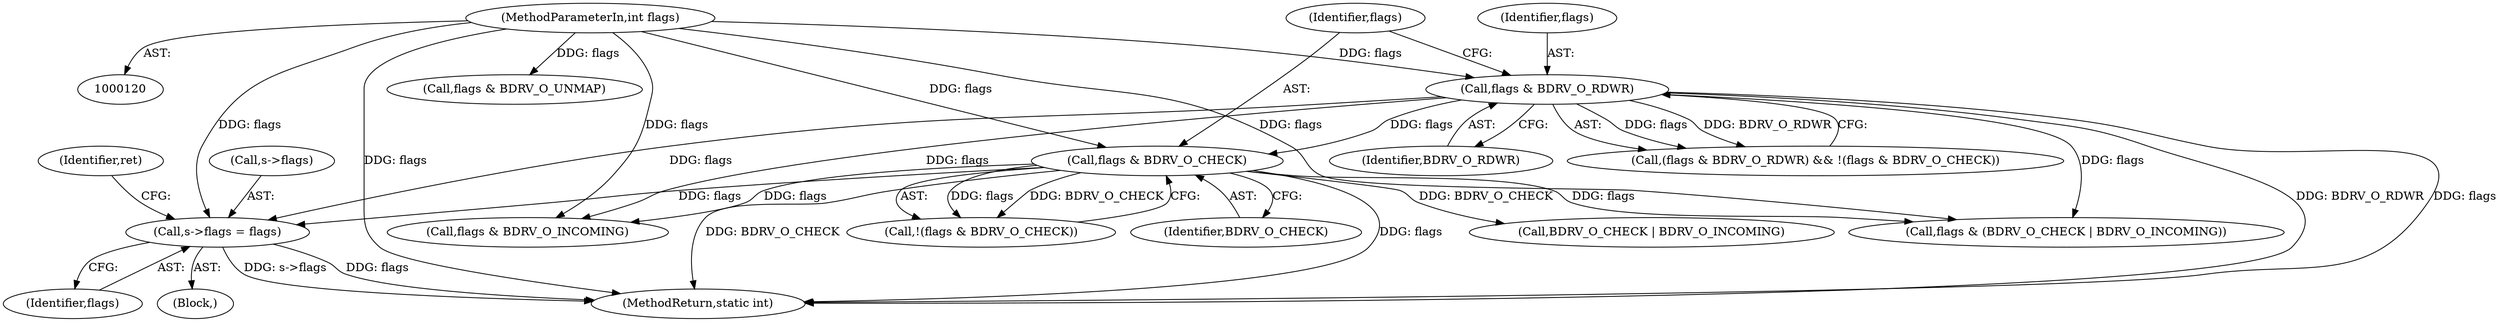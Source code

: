 digraph "0_qemu_6a83f8b5bec6f59e56cc49bd49e4c3f8f805d56f_0@pointer" {
"1001011" [label="(Call,s->flags = flags)"];
"1000580" [label="(Call,flags & BDRV_O_RDWR)"];
"1000123" [label="(MethodParameterIn,int flags)"];
"1000584" [label="(Call,flags & BDRV_O_CHECK)"];
"1000583" [label="(Call,!(flags & BDRV_O_CHECK))"];
"1000584" [label="(Call,flags & BDRV_O_CHECK)"];
"1000580" [label="(Call,flags & BDRV_O_RDWR)"];
"1001017" [label="(Identifier,ret)"];
"1000586" [label="(Identifier,BDRV_O_CHECK)"];
"1001293" [label="(Call,flags & BDRV_O_UNMAP)"];
"1001015" [label="(Identifier,flags)"];
"1001161" [label="(Call,flags & BDRV_O_INCOMING)"];
"1001482" [label="(MethodReturn,static int)"];
"1000125" [label="(Block,)"];
"1000582" [label="(Identifier,BDRV_O_RDWR)"];
"1000123" [label="(MethodParameterIn,int flags)"];
"1000579" [label="(Call,(flags & BDRV_O_RDWR) && !(flags & BDRV_O_CHECK))"];
"1001011" [label="(Call,s->flags = flags)"];
"1001196" [label="(Call,flags & (BDRV_O_CHECK | BDRV_O_INCOMING))"];
"1000581" [label="(Identifier,flags)"];
"1001012" [label="(Call,s->flags)"];
"1000585" [label="(Identifier,flags)"];
"1001198" [label="(Call,BDRV_O_CHECK | BDRV_O_INCOMING)"];
"1001011" -> "1000125"  [label="AST: "];
"1001011" -> "1001015"  [label="CFG: "];
"1001012" -> "1001011"  [label="AST: "];
"1001015" -> "1001011"  [label="AST: "];
"1001017" -> "1001011"  [label="CFG: "];
"1001011" -> "1001482"  [label="DDG: s->flags"];
"1001011" -> "1001482"  [label="DDG: flags"];
"1000580" -> "1001011"  [label="DDG: flags"];
"1000584" -> "1001011"  [label="DDG: flags"];
"1000123" -> "1001011"  [label="DDG: flags"];
"1000580" -> "1000579"  [label="AST: "];
"1000580" -> "1000582"  [label="CFG: "];
"1000581" -> "1000580"  [label="AST: "];
"1000582" -> "1000580"  [label="AST: "];
"1000585" -> "1000580"  [label="CFG: "];
"1000579" -> "1000580"  [label="CFG: "];
"1000580" -> "1001482"  [label="DDG: BDRV_O_RDWR"];
"1000580" -> "1001482"  [label="DDG: flags"];
"1000580" -> "1000579"  [label="DDG: flags"];
"1000580" -> "1000579"  [label="DDG: BDRV_O_RDWR"];
"1000123" -> "1000580"  [label="DDG: flags"];
"1000580" -> "1000584"  [label="DDG: flags"];
"1000580" -> "1001161"  [label="DDG: flags"];
"1000580" -> "1001196"  [label="DDG: flags"];
"1000123" -> "1000120"  [label="AST: "];
"1000123" -> "1001482"  [label="DDG: flags"];
"1000123" -> "1000584"  [label="DDG: flags"];
"1000123" -> "1001161"  [label="DDG: flags"];
"1000123" -> "1001196"  [label="DDG: flags"];
"1000123" -> "1001293"  [label="DDG: flags"];
"1000584" -> "1000583"  [label="AST: "];
"1000584" -> "1000586"  [label="CFG: "];
"1000585" -> "1000584"  [label="AST: "];
"1000586" -> "1000584"  [label="AST: "];
"1000583" -> "1000584"  [label="CFG: "];
"1000584" -> "1001482"  [label="DDG: BDRV_O_CHECK"];
"1000584" -> "1001482"  [label="DDG: flags"];
"1000584" -> "1000583"  [label="DDG: flags"];
"1000584" -> "1000583"  [label="DDG: BDRV_O_CHECK"];
"1000584" -> "1001161"  [label="DDG: flags"];
"1000584" -> "1001196"  [label="DDG: flags"];
"1000584" -> "1001198"  [label="DDG: BDRV_O_CHECK"];
}
